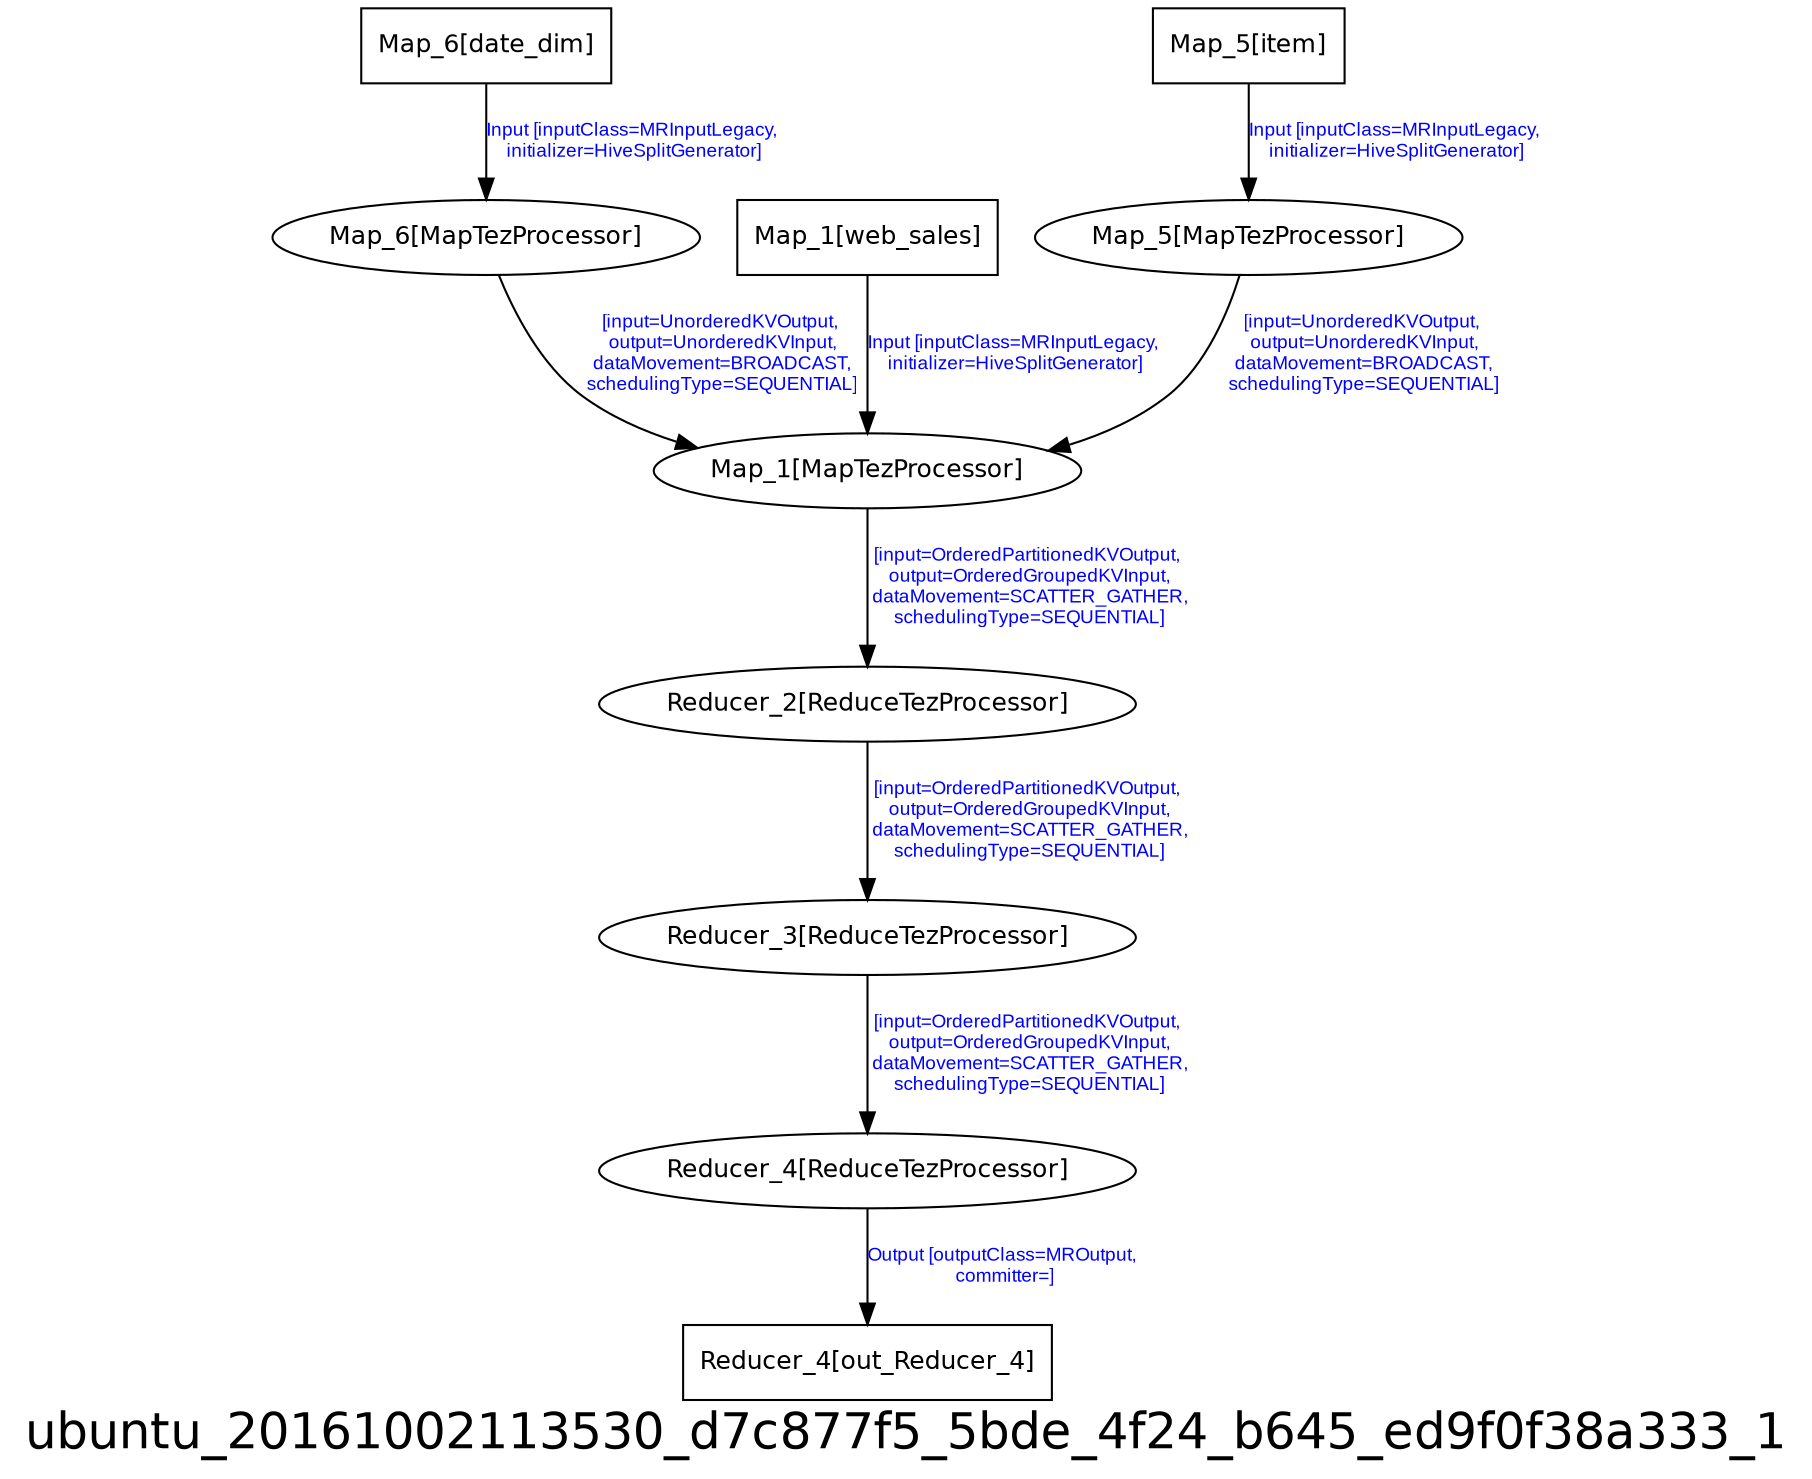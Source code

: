 digraph ubuntu_20161002113530_d7c877f5_5bde_4f24_b645_ed9f0f38a333_1 {
graph [ label="ubuntu_20161002113530_d7c877f5_5bde_4f24_b645_ed9f0f38a333_1", fontsize=24, fontname=Helvetica];
node [fontsize=12, fontname=Helvetica];
edge [fontsize=9, fontcolor=blue, fontname=Arial];
"ubuntu_20161002113530_d7c877f5_5bde_4f24_b645_ed9f0f38a333_1.Map_5" [ label = "Map_5[MapTezProcessor]" ];
"ubuntu_20161002113530_d7c877f5_5bde_4f24_b645_ed9f0f38a333_1.Map_5" -> "ubuntu_20161002113530_d7c877f5_5bde_4f24_b645_ed9f0f38a333_1.Map_1" [ label = "[input=UnorderedKVOutput,\n output=UnorderedKVInput,\n dataMovement=BROADCAST,\n schedulingType=SEQUENTIAL]" ];
"ubuntu_20161002113530_d7c877f5_5bde_4f24_b645_ed9f0f38a333_1.Reducer_4" [ label = "Reducer_4[ReduceTezProcessor]" ];
"ubuntu_20161002113530_d7c877f5_5bde_4f24_b645_ed9f0f38a333_1.Reducer_4" -> "ubuntu_20161002113530_d7c877f5_5bde_4f24_b645_ed9f0f38a333_1.Reducer_4_out_Reducer_4" [ label = "Output [outputClass=MROutput,\n committer=]" ];
"ubuntu_20161002113530_d7c877f5_5bde_4f24_b645_ed9f0f38a333_1.Map_5_item" [ label = "Map_5[item]", shape = "box" ];
"ubuntu_20161002113530_d7c877f5_5bde_4f24_b645_ed9f0f38a333_1.Map_5_item" -> "ubuntu_20161002113530_d7c877f5_5bde_4f24_b645_ed9f0f38a333_1.Map_5" [ label = "Input [inputClass=MRInputLegacy,\n initializer=HiveSplitGenerator]" ];
"ubuntu_20161002113530_d7c877f5_5bde_4f24_b645_ed9f0f38a333_1.Map_6" [ label = "Map_6[MapTezProcessor]" ];
"ubuntu_20161002113530_d7c877f5_5bde_4f24_b645_ed9f0f38a333_1.Map_6" -> "ubuntu_20161002113530_d7c877f5_5bde_4f24_b645_ed9f0f38a333_1.Map_1" [ label = "[input=UnorderedKVOutput,\n output=UnorderedKVInput,\n dataMovement=BROADCAST,\n schedulingType=SEQUENTIAL]" ];
"ubuntu_20161002113530_d7c877f5_5bde_4f24_b645_ed9f0f38a333_1.Map_1" [ label = "Map_1[MapTezProcessor]" ];
"ubuntu_20161002113530_d7c877f5_5bde_4f24_b645_ed9f0f38a333_1.Map_1" -> "ubuntu_20161002113530_d7c877f5_5bde_4f24_b645_ed9f0f38a333_1.Reducer_2" [ label = "[input=OrderedPartitionedKVOutput,\n output=OrderedGroupedKVInput,\n dataMovement=SCATTER_GATHER,\n schedulingType=SEQUENTIAL]" ];
"ubuntu_20161002113530_d7c877f5_5bde_4f24_b645_ed9f0f38a333_1.Reducer_2" [ label = "Reducer_2[ReduceTezProcessor]" ];
"ubuntu_20161002113530_d7c877f5_5bde_4f24_b645_ed9f0f38a333_1.Reducer_2" -> "ubuntu_20161002113530_d7c877f5_5bde_4f24_b645_ed9f0f38a333_1.Reducer_3" [ label = "[input=OrderedPartitionedKVOutput,\n output=OrderedGroupedKVInput,\n dataMovement=SCATTER_GATHER,\n schedulingType=SEQUENTIAL]" ];
"ubuntu_20161002113530_d7c877f5_5bde_4f24_b645_ed9f0f38a333_1.Reducer_4_out_Reducer_4" [ label = "Reducer_4[out_Reducer_4]", shape = "box" ];
"ubuntu_20161002113530_d7c877f5_5bde_4f24_b645_ed9f0f38a333_1.Reducer_3" [ label = "Reducer_3[ReduceTezProcessor]" ];
"ubuntu_20161002113530_d7c877f5_5bde_4f24_b645_ed9f0f38a333_1.Reducer_3" -> "ubuntu_20161002113530_d7c877f5_5bde_4f24_b645_ed9f0f38a333_1.Reducer_4" [ label = "[input=OrderedPartitionedKVOutput,\n output=OrderedGroupedKVInput,\n dataMovement=SCATTER_GATHER,\n schedulingType=SEQUENTIAL]" ];
"ubuntu_20161002113530_d7c877f5_5bde_4f24_b645_ed9f0f38a333_1.Map_1_web_sales" [ label = "Map_1[web_sales]", shape = "box" ];
"ubuntu_20161002113530_d7c877f5_5bde_4f24_b645_ed9f0f38a333_1.Map_1_web_sales" -> "ubuntu_20161002113530_d7c877f5_5bde_4f24_b645_ed9f0f38a333_1.Map_1" [ label = "Input [inputClass=MRInputLegacy,\n initializer=HiveSplitGenerator]" ];
"ubuntu_20161002113530_d7c877f5_5bde_4f24_b645_ed9f0f38a333_1.Map_6_date_dim" [ label = "Map_6[date_dim]", shape = "box" ];
"ubuntu_20161002113530_d7c877f5_5bde_4f24_b645_ed9f0f38a333_1.Map_6_date_dim" -> "ubuntu_20161002113530_d7c877f5_5bde_4f24_b645_ed9f0f38a333_1.Map_6" [ label = "Input [inputClass=MRInputLegacy,\n initializer=HiveSplitGenerator]" ];
}
